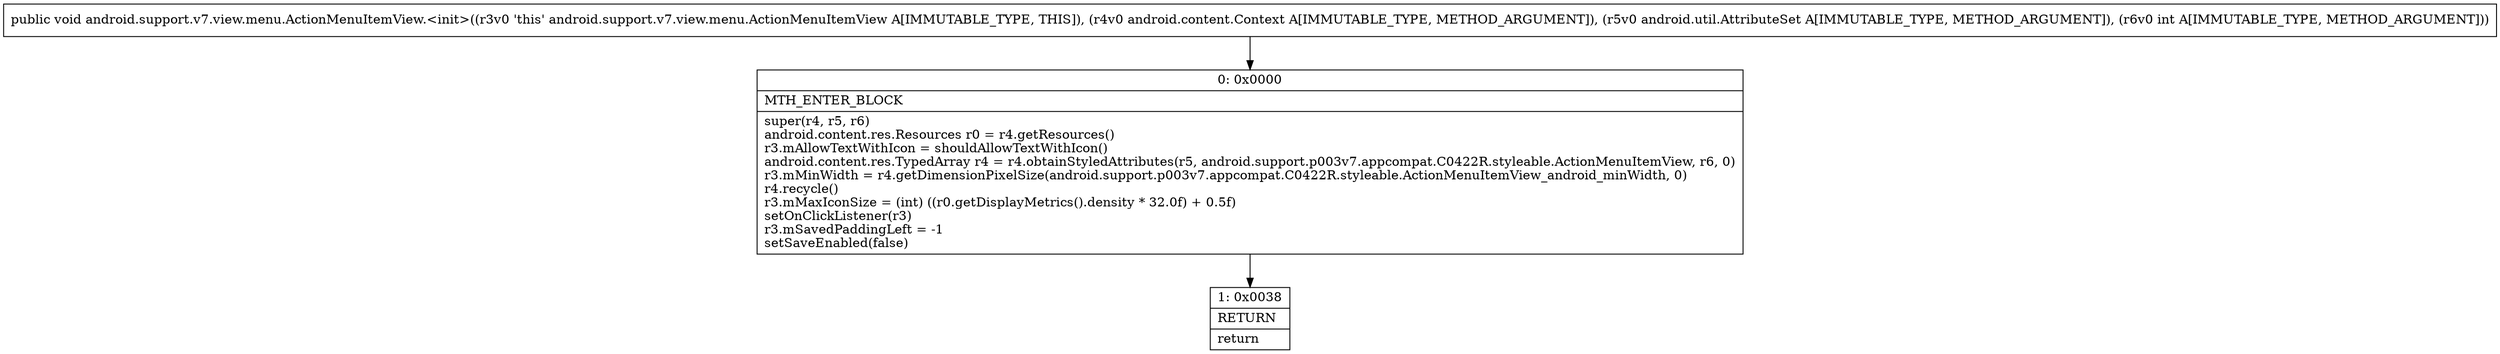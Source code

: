digraph "CFG forandroid.support.v7.view.menu.ActionMenuItemView.\<init\>(Landroid\/content\/Context;Landroid\/util\/AttributeSet;I)V" {
Node_0 [shape=record,label="{0\:\ 0x0000|MTH_ENTER_BLOCK\l|super(r4, r5, r6)\landroid.content.res.Resources r0 = r4.getResources()\lr3.mAllowTextWithIcon = shouldAllowTextWithIcon()\landroid.content.res.TypedArray r4 = r4.obtainStyledAttributes(r5, android.support.p003v7.appcompat.C0422R.styleable.ActionMenuItemView, r6, 0)\lr3.mMinWidth = r4.getDimensionPixelSize(android.support.p003v7.appcompat.C0422R.styleable.ActionMenuItemView_android_minWidth, 0)\lr4.recycle()\lr3.mMaxIconSize = (int) ((r0.getDisplayMetrics().density * 32.0f) + 0.5f)\lsetOnClickListener(r3)\lr3.mSavedPaddingLeft = \-1\lsetSaveEnabled(false)\l}"];
Node_1 [shape=record,label="{1\:\ 0x0038|RETURN\l|return\l}"];
MethodNode[shape=record,label="{public void android.support.v7.view.menu.ActionMenuItemView.\<init\>((r3v0 'this' android.support.v7.view.menu.ActionMenuItemView A[IMMUTABLE_TYPE, THIS]), (r4v0 android.content.Context A[IMMUTABLE_TYPE, METHOD_ARGUMENT]), (r5v0 android.util.AttributeSet A[IMMUTABLE_TYPE, METHOD_ARGUMENT]), (r6v0 int A[IMMUTABLE_TYPE, METHOD_ARGUMENT])) }"];
MethodNode -> Node_0;
Node_0 -> Node_1;
}

